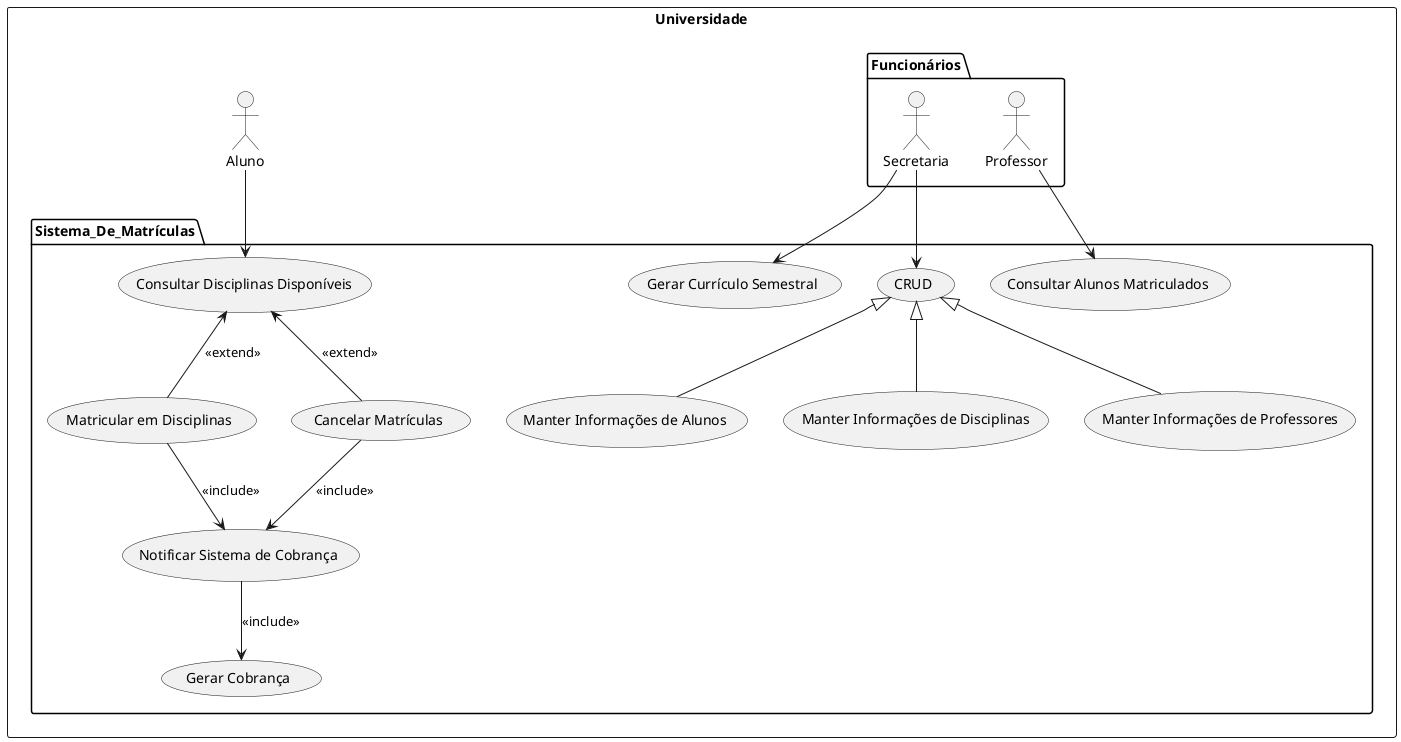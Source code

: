 @startuml Sistema de Matrículas

rectangle "Universidade" {

  actor Aluno as a

  package Funcionários {
    actor Secretaria as s
    actor Professor  as p
  }

  package Sistema_De_Matrículas {
    usecase "Consultar Disciplinas Disponíveis" as UC1
    usecase "Gerar Currículo Semestral"         as UC2
    usecase "Manter Informações de Disciplinas" as UC3
    usecase "Manter Informações de Professores" as UC4
    usecase "Manter Informações de Alunos"      as UC5
    usecase "Consultar Alunos Matriculados"     as UC6
    usecase "Matricular em Disciplinas"         as UC7
    usecase "Cancelar Matrículas"               as UC8
    usecase "CRUD"                              as UC9
    usecase "Notificar Sistema de Cobrança"     as UC10
    usecase "Gerar Cobrança"                    as UC11
  }

}

' Aluno
a    --> UC1
UC1  <-- UC7  : <<extend>>
UC1  <-- UC8  : <<extend>>
UC8  --> UC10 : <<include>>
UC7  --> UC10 : <<include>>
UC10 --> UC11 : <<include>>


' Secretária

s    --> UC9
s    --> UC2
UC9  <|-- UC3 
UC9  <|-- UC4 
UC9  <|-- UC5 

' Professor
p    --> UC6

@enduml